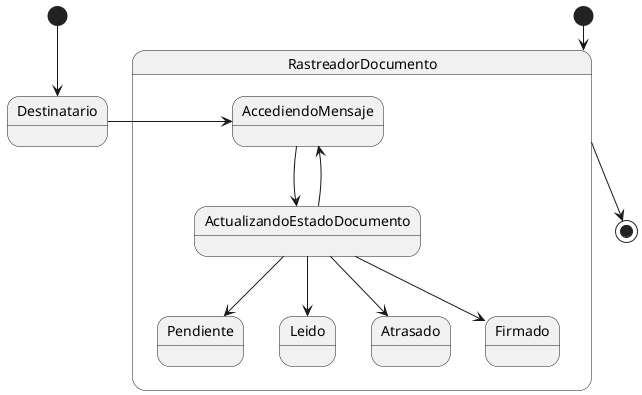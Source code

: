 @startuml

[*] --> RastreadorDocumento

state Destinatario
state startDestinatario  <<start>>
startDestinatario --> Destinatario

state RastreadorDocumento {
  
  AccediendoMensaje --> ActualizandoEstadoDocumento
  ActualizandoEstadoDocumento --> AccediendoMensaje
  
  ActualizandoEstadoDocumento --> Pendiente
  ActualizandoEstadoDocumento --> Leido
  ActualizandoEstadoDocumento --> Atrasado
  ActualizandoEstadoDocumento --> Firmado
}

Destinatario -r-> AccediendoMensaje

RastreadorDocumento -d-> [*]
@enduml